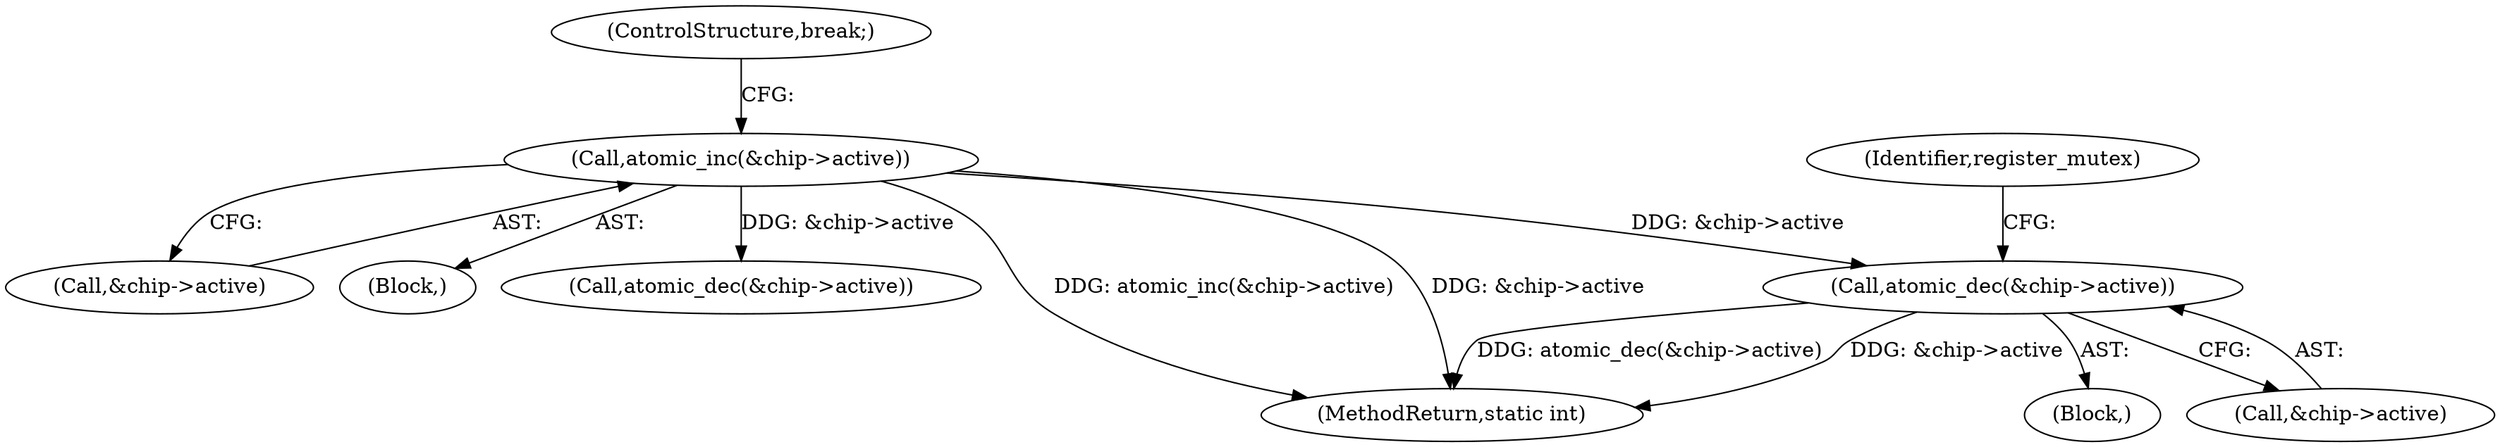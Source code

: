 digraph "1_linux_5f8cf712582617d523120df67d392059eaf2fc4b@del" {
"1000500" [label="(Call,atomic_dec(&chip->active))"];
"1000255" [label="(Call,atomic_inc(&chip->active))"];
"1000501" [label="(Call,&chip->active)"];
"1000256" [label="(Call,&chip->active)"];
"1000507" [label="(Identifier,register_mutex)"];
"1000255" [label="(Call,atomic_inc(&chip->active))"];
"1000229" [label="(Block,)"];
"1000260" [label="(ControlStructure,break;)"];
"1000477" [label="(Call,atomic_dec(&chip->active))"];
"1000510" [label="(MethodReturn,static int)"];
"1000490" [label="(Block,)"];
"1000500" [label="(Call,atomic_dec(&chip->active))"];
"1000500" -> "1000490"  [label="AST: "];
"1000500" -> "1000501"  [label="CFG: "];
"1000501" -> "1000500"  [label="AST: "];
"1000507" -> "1000500"  [label="CFG: "];
"1000500" -> "1000510"  [label="DDG: atomic_dec(&chip->active)"];
"1000500" -> "1000510"  [label="DDG: &chip->active"];
"1000255" -> "1000500"  [label="DDG: &chip->active"];
"1000255" -> "1000229"  [label="AST: "];
"1000255" -> "1000256"  [label="CFG: "];
"1000256" -> "1000255"  [label="AST: "];
"1000260" -> "1000255"  [label="CFG: "];
"1000255" -> "1000510"  [label="DDG: atomic_inc(&chip->active)"];
"1000255" -> "1000510"  [label="DDG: &chip->active"];
"1000255" -> "1000477"  [label="DDG: &chip->active"];
}
